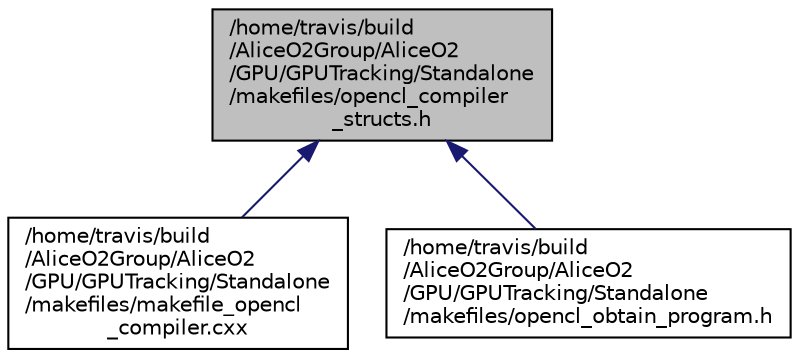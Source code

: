 digraph "/home/travis/build/AliceO2Group/AliceO2/GPU/GPUTracking/Standalone/makefiles/opencl_compiler_structs.h"
{
 // INTERACTIVE_SVG=YES
  bgcolor="transparent";
  edge [fontname="Helvetica",fontsize="10",labelfontname="Helvetica",labelfontsize="10"];
  node [fontname="Helvetica",fontsize="10",shape=record];
  Node1 [label="/home/travis/build\l/AliceO2Group/AliceO2\l/GPU/GPUTracking/Standalone\l/makefiles/opencl_compiler\l_structs.h",height=0.2,width=0.4,color="black", fillcolor="grey75", style="filled", fontcolor="black"];
  Node1 -> Node2 [dir="back",color="midnightblue",fontsize="10",style="solid",fontname="Helvetica"];
  Node2 [label="/home/travis/build\l/AliceO2Group/AliceO2\l/GPU/GPUTracking/Standalone\l/makefiles/makefile_opencl\l_compiler.cxx",height=0.2,width=0.4,color="black",URL="$d1/d6a/makefile__opencl__compiler_8cxx.html"];
  Node1 -> Node3 [dir="back",color="midnightblue",fontsize="10",style="solid",fontname="Helvetica"];
  Node3 [label="/home/travis/build\l/AliceO2Group/AliceO2\l/GPU/GPUTracking/Standalone\l/makefiles/opencl_obtain_program.h",height=0.2,width=0.4,color="black",URL="$d0/db8/opencl__obtain__program_8h.html"];
}
